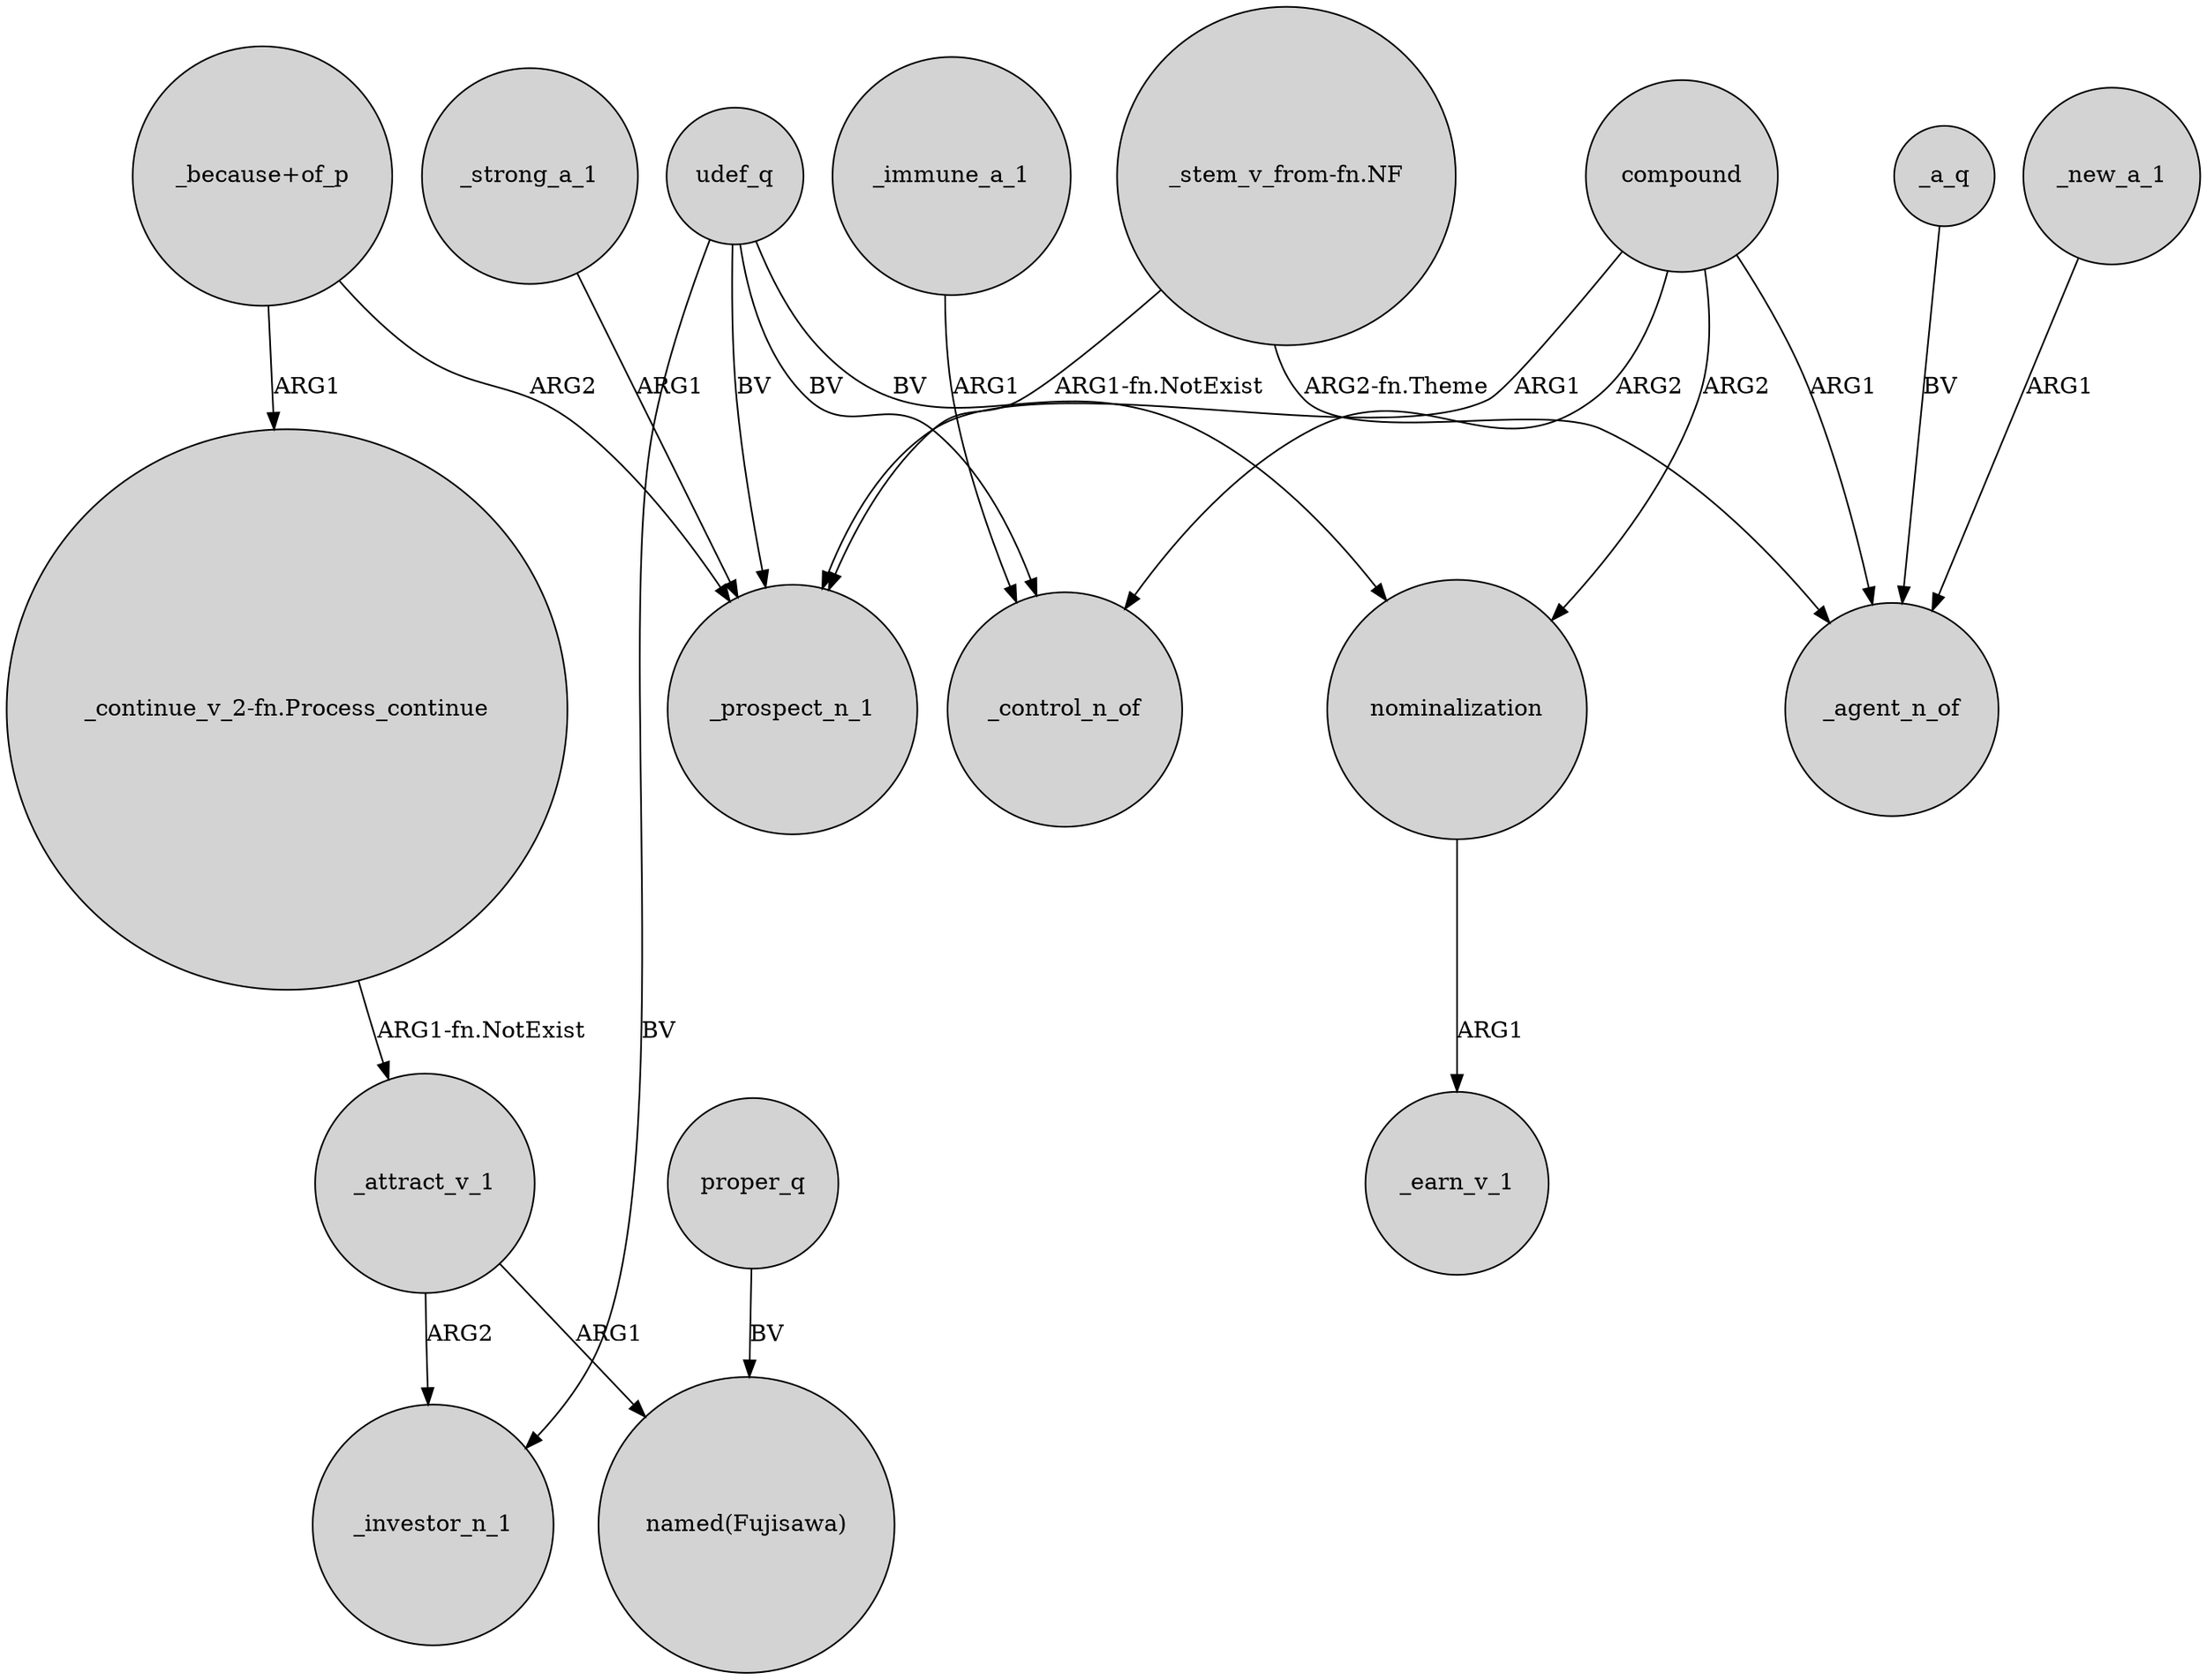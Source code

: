 digraph {
	node [shape=circle style=filled]
	"_stem_v_from-fn.NF" -> _prospect_n_1 [label="ARG1-fn.NotExist"]
	_attract_v_1 -> _investor_n_1 [label=ARG2]
	udef_q -> _investor_n_1 [label=BV]
	udef_q -> _control_n_of [label=BV]
	nominalization -> _earn_v_1 [label=ARG1]
	_strong_a_1 -> _prospect_n_1 [label=ARG1]
	proper_q -> "named(Fujisawa)" [label=BV]
	compound -> nominalization [label=ARG2]
	_attract_v_1 -> "named(Fujisawa)" [label=ARG1]
	compound -> _control_n_of [label=ARG2]
	"_because+of_p" -> "_continue_v_2-fn.Process_continue" [label=ARG1]
	_immune_a_1 -> _control_n_of [label=ARG1]
	compound -> _agent_n_of [label=ARG1]
	"_because+of_p" -> _prospect_n_1 [label=ARG2]
	_a_q -> _agent_n_of [label=BV]
	udef_q -> nominalization [label=BV]
	_new_a_1 -> _agent_n_of [label=ARG1]
	"_stem_v_from-fn.NF" -> _agent_n_of [label="ARG2-fn.Theme"]
	udef_q -> _prospect_n_1 [label=BV]
	"_continue_v_2-fn.Process_continue" -> _attract_v_1 [label="ARG1-fn.NotExist"]
	compound -> _prospect_n_1 [label=ARG1]
}
